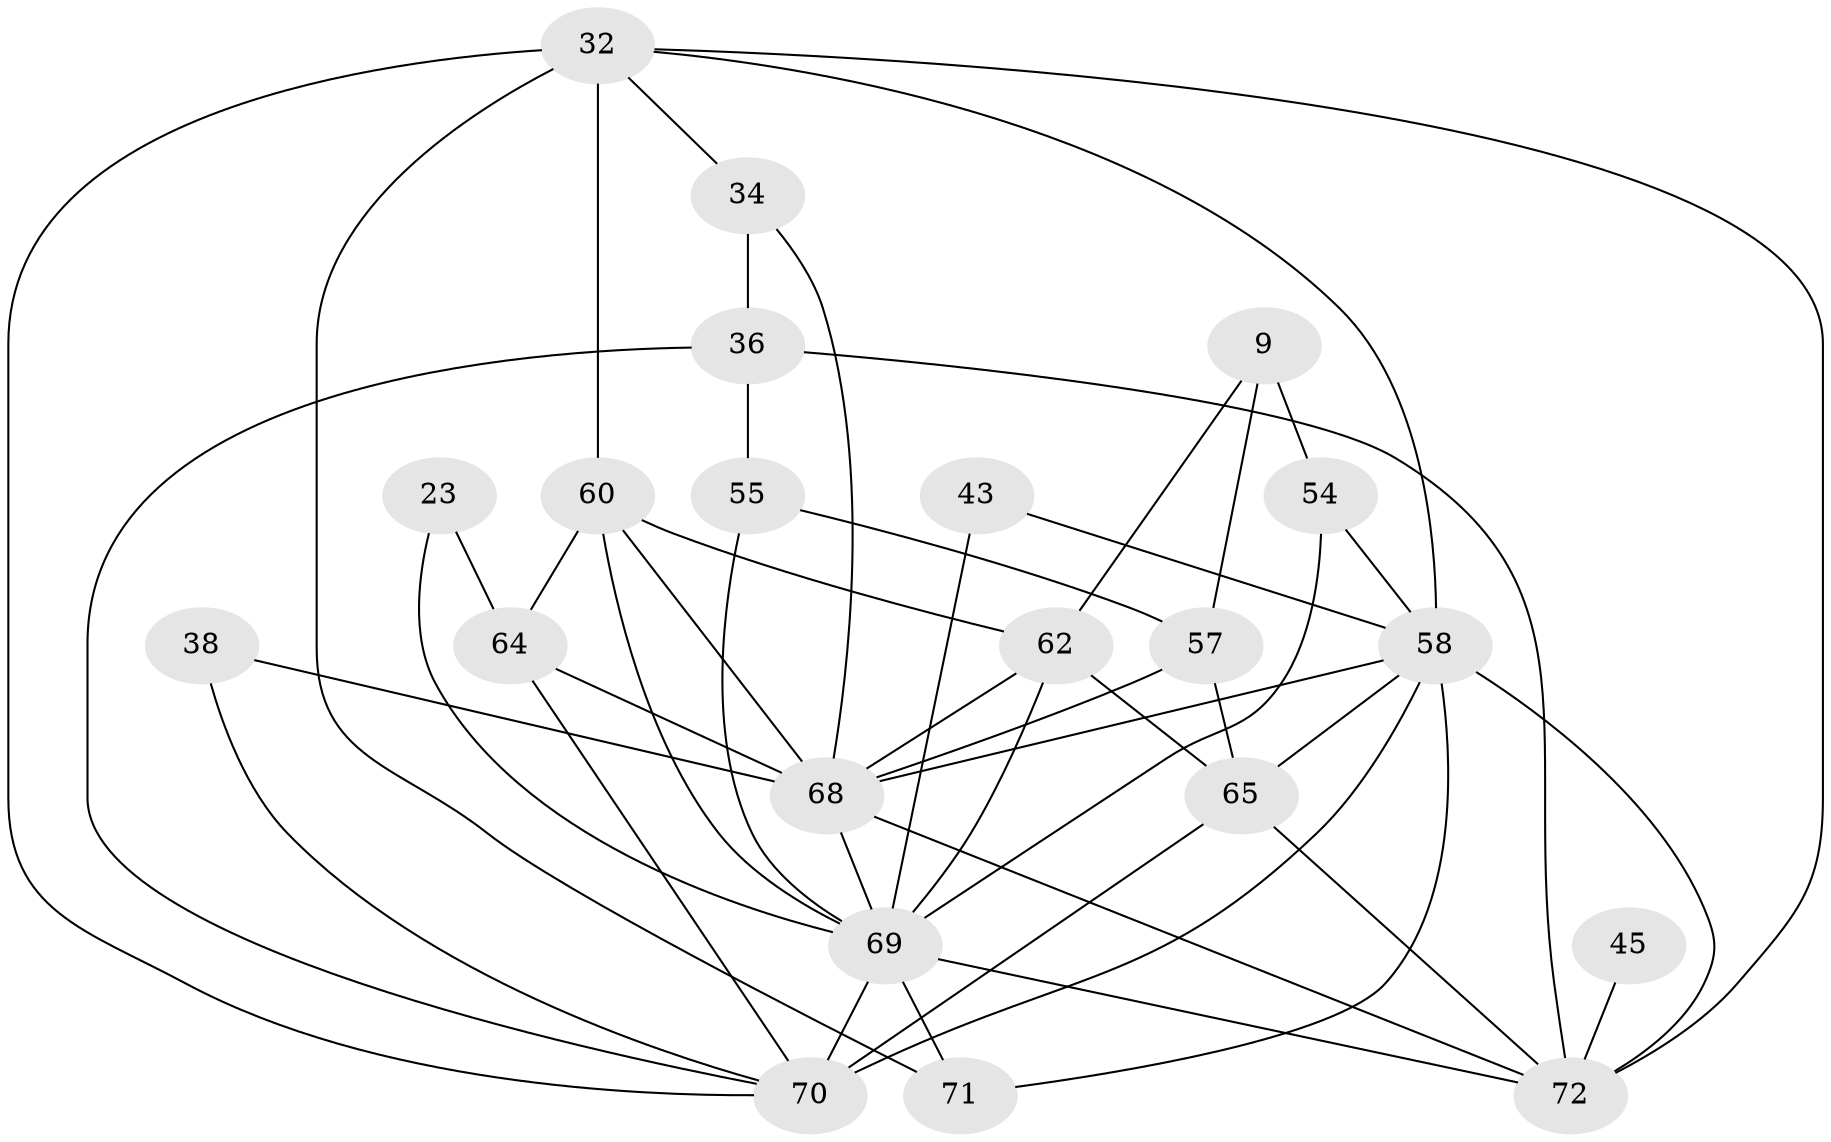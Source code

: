 // original degree distribution, {4: 1.0}
// Generated by graph-tools (version 1.1) at 2025/03/03/04/25 22:03:25]
// undirected, 21 vertices, 48 edges
graph export_dot {
graph [start="1"]
  node [color=gray90,style=filled];
  9;
  23;
  32 [super="+10+11+12+30+28"];
  34 [super="+17"];
  36 [super="+21"];
  38;
  43;
  45;
  54 [super="+42+24"];
  55;
  57 [super="+46"];
  58 [super="+16+48+37"];
  60 [super="+1+40+4"];
  62 [super="+49"];
  64 [super="+61+14"];
  65 [super="+26"];
  68 [super="+15+63"];
  69 [super="+39+56+22+59+67"];
  70 [super="+19+52+66"];
  71 [super="+50"];
  72 [super="+2+47+53"];
  9 -- 54 [weight=2];
  9 -- 62;
  9 -- 57;
  23 -- 64 [weight=2];
  23 -- 69 [weight=2];
  32 -- 34 [weight=2];
  32 -- 72 [weight=3];
  32 -- 71 [weight=3];
  32 -- 60 [weight=3];
  32 -- 70 [weight=2];
  32 -- 58;
  34 -- 36 [weight=2];
  34 -- 68 [weight=2];
  36 -- 55;
  36 -- 72 [weight=2];
  36 -- 70;
  38 -- 68;
  38 -- 70 [weight=3];
  43 -- 58;
  43 -- 69 [weight=3];
  45 -- 72 [weight=4];
  54 -- 58 [weight=2];
  54 -- 69 [weight=2];
  55 -- 57 [weight=2];
  55 -- 69;
  57 -- 65;
  57 -- 68 [weight=2];
  58 -- 71 [weight=2];
  58 -- 68;
  58 -- 72;
  58 -- 70 [weight=5];
  58 -- 65;
  60 -- 64 [weight=2];
  60 -- 62;
  60 -- 69;
  60 -- 68;
  62 -- 69;
  62 -- 65 [weight=2];
  62 -- 68;
  64 -- 70 [weight=3];
  64 -- 68 [weight=3];
  65 -- 72 [weight=2];
  65 -- 70 [weight=2];
  68 -- 72 [weight=2];
  68 -- 69;
  69 -- 72 [weight=2];
  69 -- 70 [weight=4];
  69 -- 71;
}

